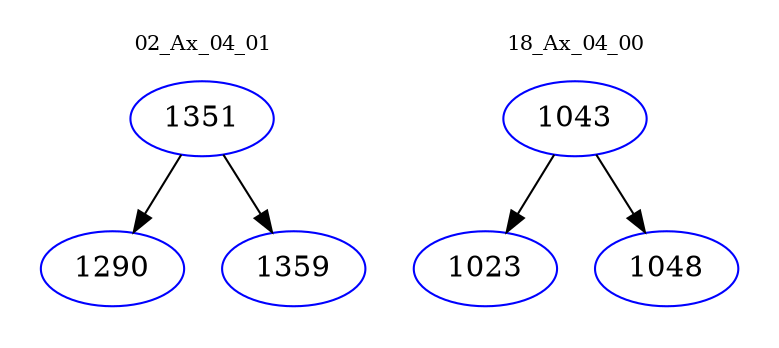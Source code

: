 digraph{
subgraph cluster_0 {
color = white
label = "02_Ax_04_01";
fontsize=10;
T0_1351 [label="1351", color="blue"]
T0_1351 -> T0_1290 [color="black"]
T0_1290 [label="1290", color="blue"]
T0_1351 -> T0_1359 [color="black"]
T0_1359 [label="1359", color="blue"]
}
subgraph cluster_1 {
color = white
label = "18_Ax_04_00";
fontsize=10;
T1_1043 [label="1043", color="blue"]
T1_1043 -> T1_1023 [color="black"]
T1_1023 [label="1023", color="blue"]
T1_1043 -> T1_1048 [color="black"]
T1_1048 [label="1048", color="blue"]
}
}
